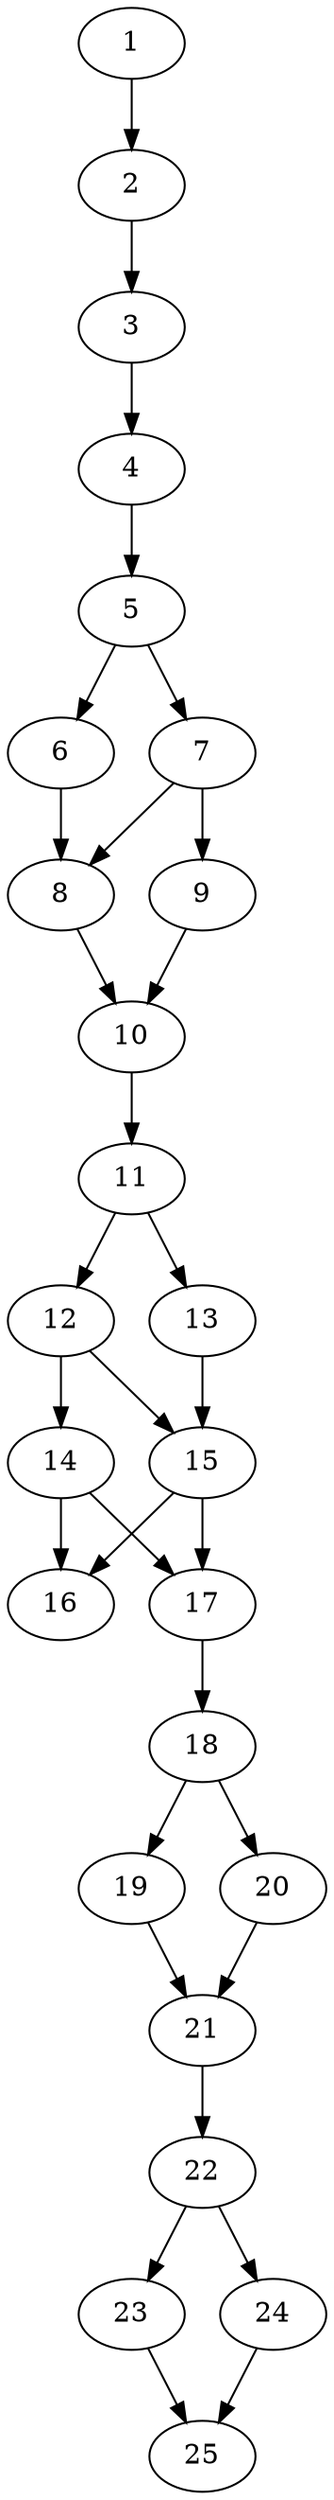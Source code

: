 // DAG automatically generated by daggen at Thu Oct  3 14:00:40 2019
// ./daggen --dot -n 25 --ccr 0.4 --fat 0.3 --regular 0.9 --density 0.9 --mindata 5242880 --maxdata 52428800 
digraph G {
  1 [size="116736000", alpha="0.18", expect_size="46694400"] 
  1 -> 2 [size ="46694400"]
  2 [size="15418880", alpha="0.09", expect_size="6167552"] 
  2 -> 3 [size ="6167552"]
  3 [size="14842880", alpha="0.05", expect_size="5937152"] 
  3 -> 4 [size ="5937152"]
  4 [size="69803520", alpha="0.04", expect_size="27921408"] 
  4 -> 5 [size ="27921408"]
  5 [size="104527360", alpha="0.06", expect_size="41810944"] 
  5 -> 6 [size ="41810944"]
  5 -> 7 [size ="41810944"]
  6 [size="26716160", alpha="0.11", expect_size="10686464"] 
  6 -> 8 [size ="10686464"]
  7 [size="101306880", alpha="0.12", expect_size="40522752"] 
  7 -> 8 [size ="40522752"]
  7 -> 9 [size ="40522752"]
  8 [size="13749760", alpha="0.08", expect_size="5499904"] 
  8 -> 10 [size ="5499904"]
  9 [size="95114240", alpha="0.19", expect_size="38045696"] 
  9 -> 10 [size ="38045696"]
  10 [size="32842240", alpha="0.10", expect_size="13136896"] 
  10 -> 11 [size ="13136896"]
  11 [size="130132480", alpha="0.18", expect_size="52052992"] 
  11 -> 12 [size ="52052992"]
  11 -> 13 [size ="52052992"]
  12 [size="116311040", alpha="0.15", expect_size="46524416"] 
  12 -> 14 [size ="46524416"]
  12 -> 15 [size ="46524416"]
  13 [size="51194880", alpha="0.05", expect_size="20477952"] 
  13 -> 15 [size ="20477952"]
  14 [size="83624960", alpha="0.05", expect_size="33449984"] 
  14 -> 16 [size ="33449984"]
  14 -> 17 [size ="33449984"]
  15 [size="104849920", alpha="0.13", expect_size="41939968"] 
  15 -> 16 [size ="41939968"]
  15 -> 17 [size ="41939968"]
  16 [size="24952320", alpha="0.11", expect_size="9980928"] 
  17 [size="91658240", alpha="0.02", expect_size="36663296"] 
  17 -> 18 [size ="36663296"]
  18 [size="44160000", alpha="0.05", expect_size="17664000"] 
  18 -> 19 [size ="17664000"]
  18 -> 20 [size ="17664000"]
  19 [size="89582080", alpha="0.09", expect_size="35832832"] 
  19 -> 21 [size ="35832832"]
  20 [size="82536960", alpha="0.19", expect_size="33014784"] 
  20 -> 21 [size ="33014784"]
  21 [size="22323200", alpha="0.07", expect_size="8929280"] 
  21 -> 22 [size ="8929280"]
  22 [size="128371200", alpha="0.15", expect_size="51348480"] 
  22 -> 23 [size ="51348480"]
  22 -> 24 [size ="51348480"]
  23 [size="97907200", alpha="0.03", expect_size="39162880"] 
  23 -> 25 [size ="39162880"]
  24 [size="130176000", alpha="0.01", expect_size="52070400"] 
  24 -> 25 [size ="52070400"]
  25 [size="41664000", alpha="0.15", expect_size="16665600"] 
}
